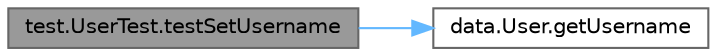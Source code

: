 digraph "test.UserTest.testSetUsername"
{
 // LATEX_PDF_SIZE
  bgcolor="transparent";
  edge [fontname=Helvetica,fontsize=10,labelfontname=Helvetica,labelfontsize=10];
  node [fontname=Helvetica,fontsize=10,shape=box,height=0.2,width=0.4];
  rankdir="LR";
  Node1 [label="test.UserTest.testSetUsername",height=0.2,width=0.4,color="gray40", fillcolor="grey60", style="filled", fontcolor="black",tooltip=" "];
  Node1 -> Node2 [color="steelblue1",style="solid"];
  Node2 [label="data.User.getUsername",height=0.2,width=0.4,color="grey40", fillcolor="white", style="filled",URL="$classdata_1_1_user.html#a236dac12a7c429f0223ebc3190bf6398",tooltip=" "];
}
